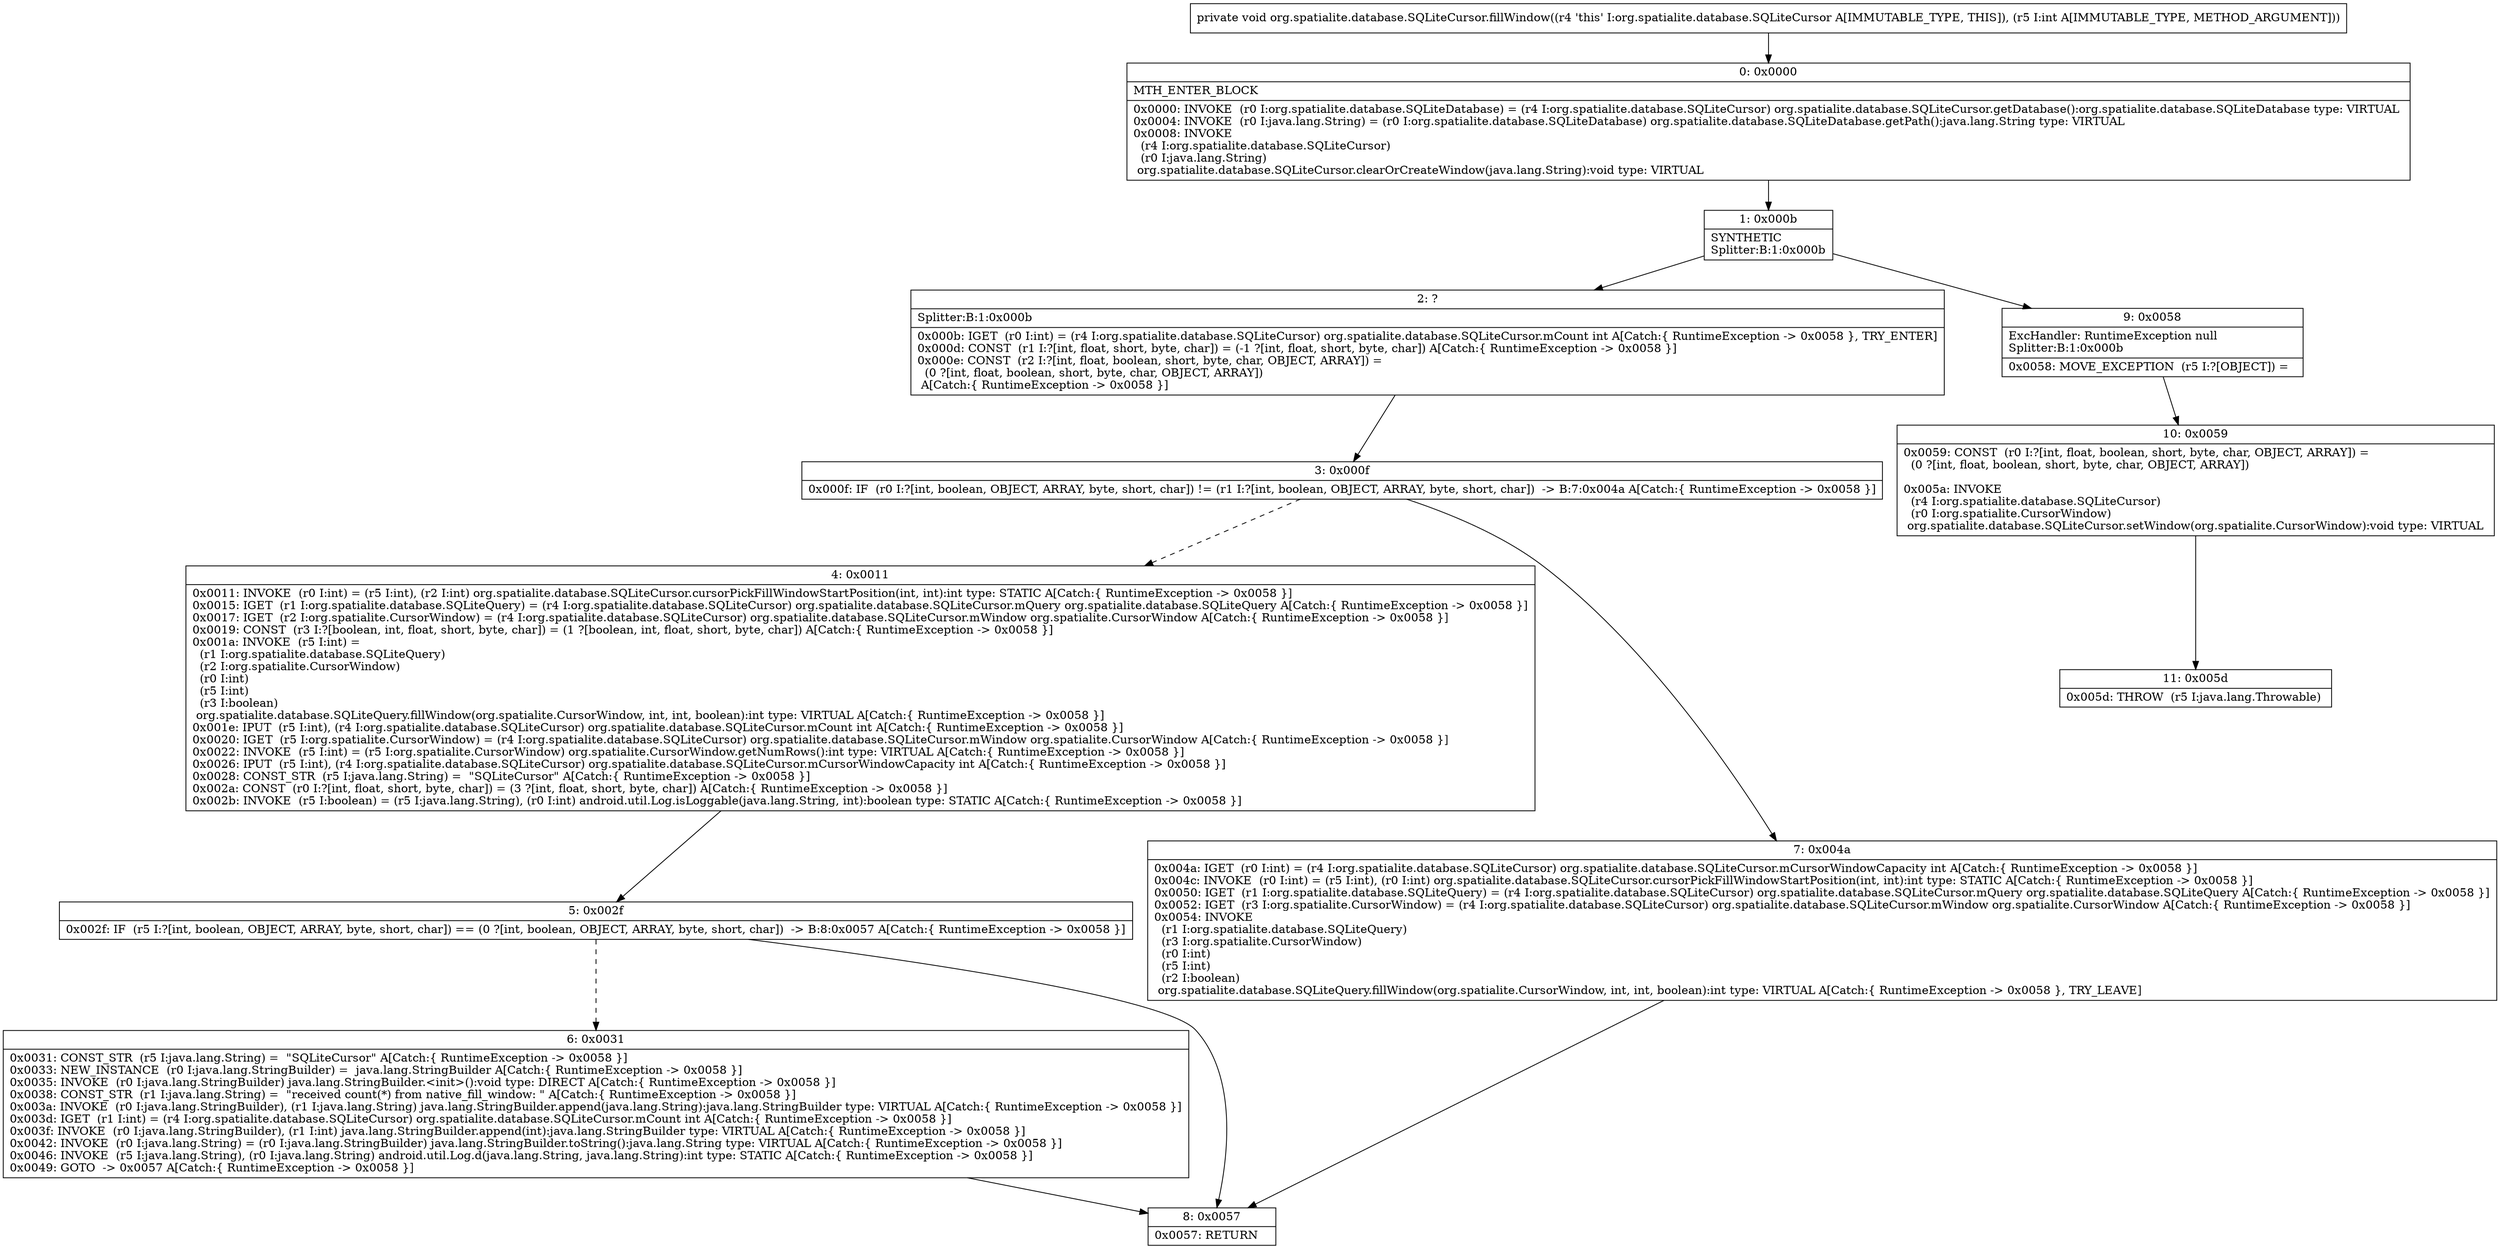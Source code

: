 digraph "CFG fororg.spatialite.database.SQLiteCursor.fillWindow(I)V" {
Node_0 [shape=record,label="{0\:\ 0x0000|MTH_ENTER_BLOCK\l|0x0000: INVOKE  (r0 I:org.spatialite.database.SQLiteDatabase) = (r4 I:org.spatialite.database.SQLiteCursor) org.spatialite.database.SQLiteCursor.getDatabase():org.spatialite.database.SQLiteDatabase type: VIRTUAL \l0x0004: INVOKE  (r0 I:java.lang.String) = (r0 I:org.spatialite.database.SQLiteDatabase) org.spatialite.database.SQLiteDatabase.getPath():java.lang.String type: VIRTUAL \l0x0008: INVOKE  \l  (r4 I:org.spatialite.database.SQLiteCursor)\l  (r0 I:java.lang.String)\l org.spatialite.database.SQLiteCursor.clearOrCreateWindow(java.lang.String):void type: VIRTUAL \l}"];
Node_1 [shape=record,label="{1\:\ 0x000b|SYNTHETIC\lSplitter:B:1:0x000b\l}"];
Node_2 [shape=record,label="{2\:\ ?|Splitter:B:1:0x000b\l|0x000b: IGET  (r0 I:int) = (r4 I:org.spatialite.database.SQLiteCursor) org.spatialite.database.SQLiteCursor.mCount int A[Catch:\{ RuntimeException \-\> 0x0058 \}, TRY_ENTER]\l0x000d: CONST  (r1 I:?[int, float, short, byte, char]) = (\-1 ?[int, float, short, byte, char]) A[Catch:\{ RuntimeException \-\> 0x0058 \}]\l0x000e: CONST  (r2 I:?[int, float, boolean, short, byte, char, OBJECT, ARRAY]) = \l  (0 ?[int, float, boolean, short, byte, char, OBJECT, ARRAY])\l A[Catch:\{ RuntimeException \-\> 0x0058 \}]\l}"];
Node_3 [shape=record,label="{3\:\ 0x000f|0x000f: IF  (r0 I:?[int, boolean, OBJECT, ARRAY, byte, short, char]) != (r1 I:?[int, boolean, OBJECT, ARRAY, byte, short, char])  \-\> B:7:0x004a A[Catch:\{ RuntimeException \-\> 0x0058 \}]\l}"];
Node_4 [shape=record,label="{4\:\ 0x0011|0x0011: INVOKE  (r0 I:int) = (r5 I:int), (r2 I:int) org.spatialite.database.SQLiteCursor.cursorPickFillWindowStartPosition(int, int):int type: STATIC A[Catch:\{ RuntimeException \-\> 0x0058 \}]\l0x0015: IGET  (r1 I:org.spatialite.database.SQLiteQuery) = (r4 I:org.spatialite.database.SQLiteCursor) org.spatialite.database.SQLiteCursor.mQuery org.spatialite.database.SQLiteQuery A[Catch:\{ RuntimeException \-\> 0x0058 \}]\l0x0017: IGET  (r2 I:org.spatialite.CursorWindow) = (r4 I:org.spatialite.database.SQLiteCursor) org.spatialite.database.SQLiteCursor.mWindow org.spatialite.CursorWindow A[Catch:\{ RuntimeException \-\> 0x0058 \}]\l0x0019: CONST  (r3 I:?[boolean, int, float, short, byte, char]) = (1 ?[boolean, int, float, short, byte, char]) A[Catch:\{ RuntimeException \-\> 0x0058 \}]\l0x001a: INVOKE  (r5 I:int) = \l  (r1 I:org.spatialite.database.SQLiteQuery)\l  (r2 I:org.spatialite.CursorWindow)\l  (r0 I:int)\l  (r5 I:int)\l  (r3 I:boolean)\l org.spatialite.database.SQLiteQuery.fillWindow(org.spatialite.CursorWindow, int, int, boolean):int type: VIRTUAL A[Catch:\{ RuntimeException \-\> 0x0058 \}]\l0x001e: IPUT  (r5 I:int), (r4 I:org.spatialite.database.SQLiteCursor) org.spatialite.database.SQLiteCursor.mCount int A[Catch:\{ RuntimeException \-\> 0x0058 \}]\l0x0020: IGET  (r5 I:org.spatialite.CursorWindow) = (r4 I:org.spatialite.database.SQLiteCursor) org.spatialite.database.SQLiteCursor.mWindow org.spatialite.CursorWindow A[Catch:\{ RuntimeException \-\> 0x0058 \}]\l0x0022: INVOKE  (r5 I:int) = (r5 I:org.spatialite.CursorWindow) org.spatialite.CursorWindow.getNumRows():int type: VIRTUAL A[Catch:\{ RuntimeException \-\> 0x0058 \}]\l0x0026: IPUT  (r5 I:int), (r4 I:org.spatialite.database.SQLiteCursor) org.spatialite.database.SQLiteCursor.mCursorWindowCapacity int A[Catch:\{ RuntimeException \-\> 0x0058 \}]\l0x0028: CONST_STR  (r5 I:java.lang.String) =  \"SQLiteCursor\" A[Catch:\{ RuntimeException \-\> 0x0058 \}]\l0x002a: CONST  (r0 I:?[int, float, short, byte, char]) = (3 ?[int, float, short, byte, char]) A[Catch:\{ RuntimeException \-\> 0x0058 \}]\l0x002b: INVOKE  (r5 I:boolean) = (r5 I:java.lang.String), (r0 I:int) android.util.Log.isLoggable(java.lang.String, int):boolean type: STATIC A[Catch:\{ RuntimeException \-\> 0x0058 \}]\l}"];
Node_5 [shape=record,label="{5\:\ 0x002f|0x002f: IF  (r5 I:?[int, boolean, OBJECT, ARRAY, byte, short, char]) == (0 ?[int, boolean, OBJECT, ARRAY, byte, short, char])  \-\> B:8:0x0057 A[Catch:\{ RuntimeException \-\> 0x0058 \}]\l}"];
Node_6 [shape=record,label="{6\:\ 0x0031|0x0031: CONST_STR  (r5 I:java.lang.String) =  \"SQLiteCursor\" A[Catch:\{ RuntimeException \-\> 0x0058 \}]\l0x0033: NEW_INSTANCE  (r0 I:java.lang.StringBuilder) =  java.lang.StringBuilder A[Catch:\{ RuntimeException \-\> 0x0058 \}]\l0x0035: INVOKE  (r0 I:java.lang.StringBuilder) java.lang.StringBuilder.\<init\>():void type: DIRECT A[Catch:\{ RuntimeException \-\> 0x0058 \}]\l0x0038: CONST_STR  (r1 I:java.lang.String) =  \"received count(*) from native_fill_window: \" A[Catch:\{ RuntimeException \-\> 0x0058 \}]\l0x003a: INVOKE  (r0 I:java.lang.StringBuilder), (r1 I:java.lang.String) java.lang.StringBuilder.append(java.lang.String):java.lang.StringBuilder type: VIRTUAL A[Catch:\{ RuntimeException \-\> 0x0058 \}]\l0x003d: IGET  (r1 I:int) = (r4 I:org.spatialite.database.SQLiteCursor) org.spatialite.database.SQLiteCursor.mCount int A[Catch:\{ RuntimeException \-\> 0x0058 \}]\l0x003f: INVOKE  (r0 I:java.lang.StringBuilder), (r1 I:int) java.lang.StringBuilder.append(int):java.lang.StringBuilder type: VIRTUAL A[Catch:\{ RuntimeException \-\> 0x0058 \}]\l0x0042: INVOKE  (r0 I:java.lang.String) = (r0 I:java.lang.StringBuilder) java.lang.StringBuilder.toString():java.lang.String type: VIRTUAL A[Catch:\{ RuntimeException \-\> 0x0058 \}]\l0x0046: INVOKE  (r5 I:java.lang.String), (r0 I:java.lang.String) android.util.Log.d(java.lang.String, java.lang.String):int type: STATIC A[Catch:\{ RuntimeException \-\> 0x0058 \}]\l0x0049: GOTO  \-\> 0x0057 A[Catch:\{ RuntimeException \-\> 0x0058 \}]\l}"];
Node_7 [shape=record,label="{7\:\ 0x004a|0x004a: IGET  (r0 I:int) = (r4 I:org.spatialite.database.SQLiteCursor) org.spatialite.database.SQLiteCursor.mCursorWindowCapacity int A[Catch:\{ RuntimeException \-\> 0x0058 \}]\l0x004c: INVOKE  (r0 I:int) = (r5 I:int), (r0 I:int) org.spatialite.database.SQLiteCursor.cursorPickFillWindowStartPosition(int, int):int type: STATIC A[Catch:\{ RuntimeException \-\> 0x0058 \}]\l0x0050: IGET  (r1 I:org.spatialite.database.SQLiteQuery) = (r4 I:org.spatialite.database.SQLiteCursor) org.spatialite.database.SQLiteCursor.mQuery org.spatialite.database.SQLiteQuery A[Catch:\{ RuntimeException \-\> 0x0058 \}]\l0x0052: IGET  (r3 I:org.spatialite.CursorWindow) = (r4 I:org.spatialite.database.SQLiteCursor) org.spatialite.database.SQLiteCursor.mWindow org.spatialite.CursorWindow A[Catch:\{ RuntimeException \-\> 0x0058 \}]\l0x0054: INVOKE  \l  (r1 I:org.spatialite.database.SQLiteQuery)\l  (r3 I:org.spatialite.CursorWindow)\l  (r0 I:int)\l  (r5 I:int)\l  (r2 I:boolean)\l org.spatialite.database.SQLiteQuery.fillWindow(org.spatialite.CursorWindow, int, int, boolean):int type: VIRTUAL A[Catch:\{ RuntimeException \-\> 0x0058 \}, TRY_LEAVE]\l}"];
Node_8 [shape=record,label="{8\:\ 0x0057|0x0057: RETURN   \l}"];
Node_9 [shape=record,label="{9\:\ 0x0058|ExcHandler: RuntimeException null\lSplitter:B:1:0x000b\l|0x0058: MOVE_EXCEPTION  (r5 I:?[OBJECT]) =  \l}"];
Node_10 [shape=record,label="{10\:\ 0x0059|0x0059: CONST  (r0 I:?[int, float, boolean, short, byte, char, OBJECT, ARRAY]) = \l  (0 ?[int, float, boolean, short, byte, char, OBJECT, ARRAY])\l \l0x005a: INVOKE  \l  (r4 I:org.spatialite.database.SQLiteCursor)\l  (r0 I:org.spatialite.CursorWindow)\l org.spatialite.database.SQLiteCursor.setWindow(org.spatialite.CursorWindow):void type: VIRTUAL \l}"];
Node_11 [shape=record,label="{11\:\ 0x005d|0x005d: THROW  (r5 I:java.lang.Throwable) \l}"];
MethodNode[shape=record,label="{private void org.spatialite.database.SQLiteCursor.fillWindow((r4 'this' I:org.spatialite.database.SQLiteCursor A[IMMUTABLE_TYPE, THIS]), (r5 I:int A[IMMUTABLE_TYPE, METHOD_ARGUMENT])) }"];
MethodNode -> Node_0;
Node_0 -> Node_1;
Node_1 -> Node_2;
Node_1 -> Node_9;
Node_2 -> Node_3;
Node_3 -> Node_4[style=dashed];
Node_3 -> Node_7;
Node_4 -> Node_5;
Node_5 -> Node_6[style=dashed];
Node_5 -> Node_8;
Node_6 -> Node_8;
Node_7 -> Node_8;
Node_9 -> Node_10;
Node_10 -> Node_11;
}

